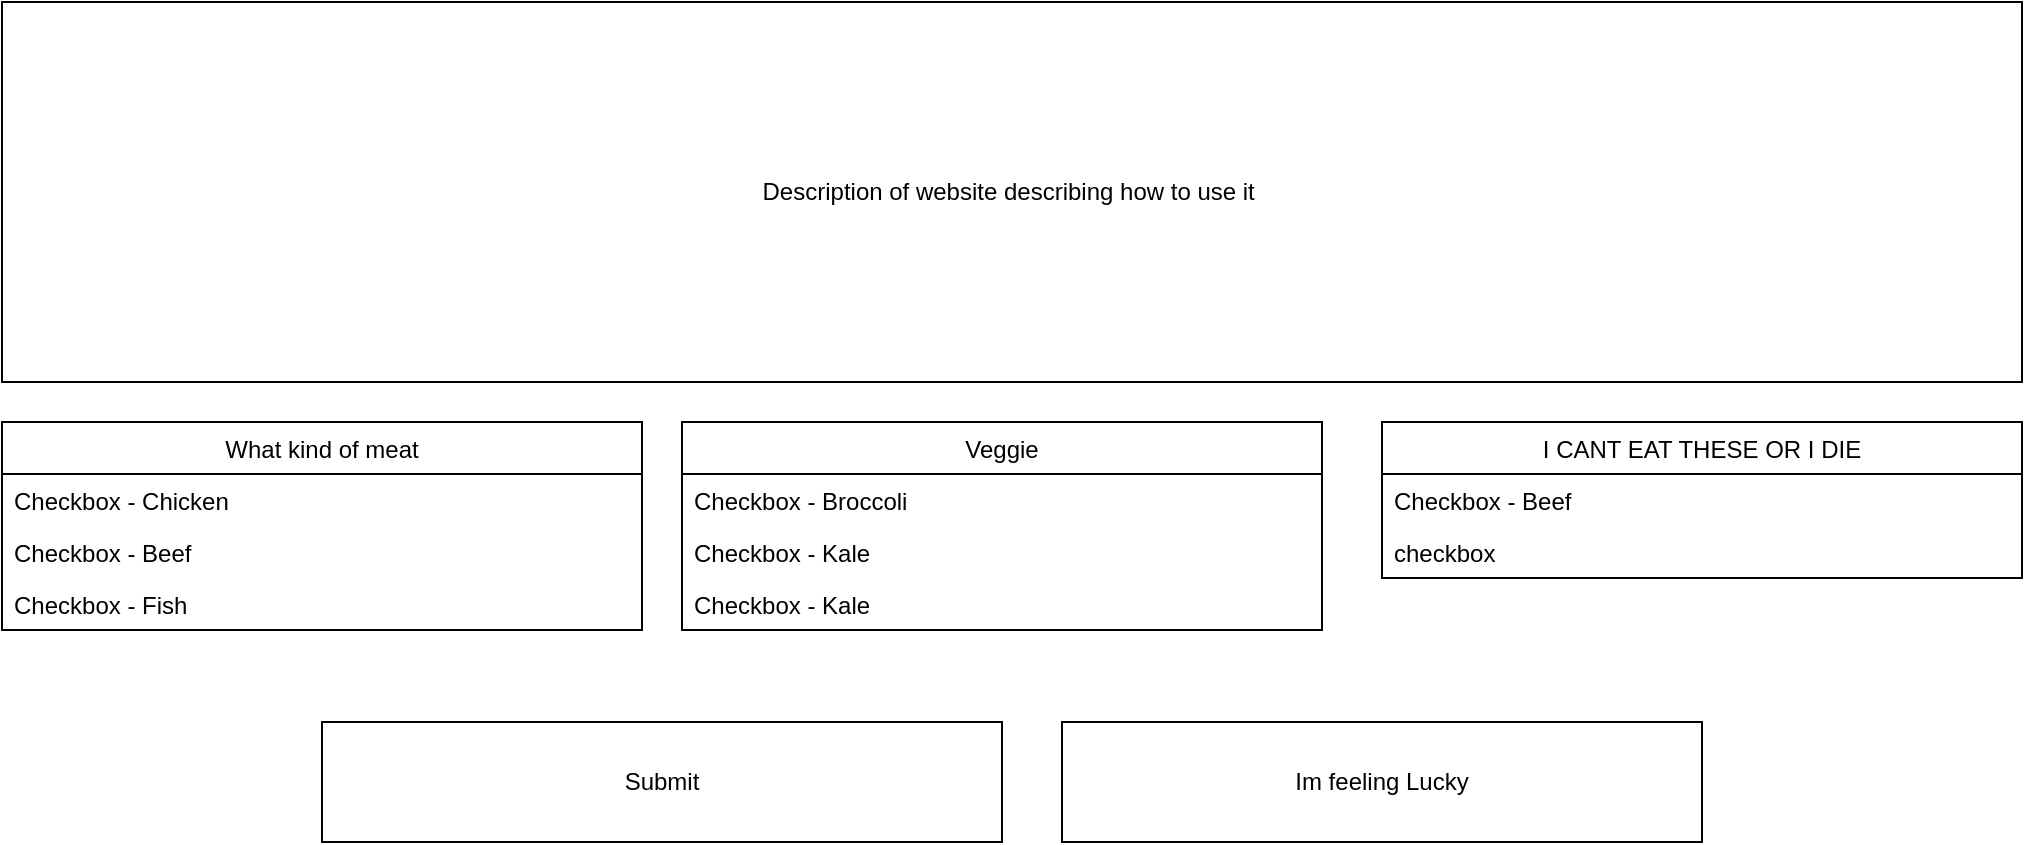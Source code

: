 <mxfile version="15.1.4" type="device"><diagram id="DWiGpoR5rMBjbHvwm3qM" name="Page-1"><mxGraphModel dx="1422" dy="794" grid="1" gridSize="10" guides="1" tooltips="1" connect="1" arrows="1" fold="1" page="1" pageScale="1" pageWidth="850" pageHeight="1100" math="0" shadow="0"><root><mxCell id="0"/><mxCell id="1" parent="0"/><mxCell id="1JV6x0tj9h2TNDdt9leE-6" value="What kind of meat" style="swimlane;fontStyle=0;childLayout=stackLayout;horizontal=1;startSize=26;horizontalStack=0;resizeParent=1;resizeParentMax=0;resizeLast=0;collapsible=1;marginBottom=0;" vertex="1" parent="1"><mxGeometry x="30" y="300" width="320" height="104" as="geometry"/></mxCell><mxCell id="1JV6x0tj9h2TNDdt9leE-7" value="Checkbox - Chicken" style="text;strokeColor=none;fillColor=none;align=left;verticalAlign=top;spacingLeft=4;spacingRight=4;overflow=hidden;rotatable=0;points=[[0,0.5],[1,0.5]];portConstraint=eastwest;" vertex="1" parent="1JV6x0tj9h2TNDdt9leE-6"><mxGeometry y="26" width="320" height="26" as="geometry"/></mxCell><mxCell id="1JV6x0tj9h2TNDdt9leE-8" value="Checkbox - Beef" style="text;strokeColor=none;fillColor=none;align=left;verticalAlign=top;spacingLeft=4;spacingRight=4;overflow=hidden;rotatable=0;points=[[0,0.5],[1,0.5]];portConstraint=eastwest;" vertex="1" parent="1JV6x0tj9h2TNDdt9leE-6"><mxGeometry y="52" width="320" height="26" as="geometry"/></mxCell><mxCell id="1JV6x0tj9h2TNDdt9leE-9" value="Checkbox - Fish" style="text;strokeColor=none;fillColor=none;align=left;verticalAlign=top;spacingLeft=4;spacingRight=4;overflow=hidden;rotatable=0;points=[[0,0.5],[1,0.5]];portConstraint=eastwest;" vertex="1" parent="1JV6x0tj9h2TNDdt9leE-6"><mxGeometry y="78" width="320" height="26" as="geometry"/></mxCell><mxCell id="1JV6x0tj9h2TNDdt9leE-10" value="Veggie" style="swimlane;fontStyle=0;childLayout=stackLayout;horizontal=1;startSize=26;horizontalStack=0;resizeParent=1;resizeParentMax=0;resizeLast=0;collapsible=1;marginBottom=0;" vertex="1" parent="1"><mxGeometry x="370" y="300" width="320" height="104" as="geometry"/></mxCell><mxCell id="1JV6x0tj9h2TNDdt9leE-11" value="Checkbox - Broccoli" style="text;strokeColor=none;fillColor=none;align=left;verticalAlign=top;spacingLeft=4;spacingRight=4;overflow=hidden;rotatable=0;points=[[0,0.5],[1,0.5]];portConstraint=eastwest;" vertex="1" parent="1JV6x0tj9h2TNDdt9leE-10"><mxGeometry y="26" width="320" height="26" as="geometry"/></mxCell><mxCell id="1JV6x0tj9h2TNDdt9leE-12" value="Checkbox - Kale" style="text;strokeColor=none;fillColor=none;align=left;verticalAlign=top;spacingLeft=4;spacingRight=4;overflow=hidden;rotatable=0;points=[[0,0.5],[1,0.5]];portConstraint=eastwest;" vertex="1" parent="1JV6x0tj9h2TNDdt9leE-10"><mxGeometry y="52" width="320" height="26" as="geometry"/></mxCell><mxCell id="1JV6x0tj9h2TNDdt9leE-13" value="Checkbox - Kale" style="text;strokeColor=none;fillColor=none;align=left;verticalAlign=top;spacingLeft=4;spacingRight=4;overflow=hidden;rotatable=0;points=[[0,0.5],[1,0.5]];portConstraint=eastwest;" vertex="1" parent="1JV6x0tj9h2TNDdt9leE-10"><mxGeometry y="78" width="320" height="26" as="geometry"/></mxCell><mxCell id="1JV6x0tj9h2TNDdt9leE-14" value="I CANT EAT THESE OR I DIE" style="swimlane;fontStyle=0;childLayout=stackLayout;horizontal=1;startSize=26;horizontalStack=0;resizeParent=1;resizeParentMax=0;resizeLast=0;collapsible=1;marginBottom=0;" vertex="1" parent="1"><mxGeometry x="720" y="300" width="320" height="78" as="geometry"/></mxCell><mxCell id="1JV6x0tj9h2TNDdt9leE-16" value="Checkbox - Beef" style="text;strokeColor=none;fillColor=none;align=left;verticalAlign=top;spacingLeft=4;spacingRight=4;overflow=hidden;rotatable=0;points=[[0,0.5],[1,0.5]];portConstraint=eastwest;" vertex="1" parent="1JV6x0tj9h2TNDdt9leE-14"><mxGeometry y="26" width="320" height="26" as="geometry"/></mxCell><mxCell id="1JV6x0tj9h2TNDdt9leE-17" value="checkbox" style="text;strokeColor=none;fillColor=none;align=left;verticalAlign=top;spacingLeft=4;spacingRight=4;overflow=hidden;rotatable=0;points=[[0,0.5],[1,0.5]];portConstraint=eastwest;" vertex="1" parent="1JV6x0tj9h2TNDdt9leE-14"><mxGeometry y="52" width="320" height="26" as="geometry"/></mxCell><mxCell id="1JV6x0tj9h2TNDdt9leE-18" value="Description of website describing how to use it&amp;nbsp;" style="rounded=0;whiteSpace=wrap;html=1;" vertex="1" parent="1"><mxGeometry x="30" y="90" width="1010" height="190" as="geometry"/></mxCell><mxCell id="1JV6x0tj9h2TNDdt9leE-19" value="Submit" style="rounded=0;whiteSpace=wrap;html=1;" vertex="1" parent="1"><mxGeometry x="190" y="450" width="340" height="60" as="geometry"/></mxCell><mxCell id="1JV6x0tj9h2TNDdt9leE-20" value="Im feeling Lucky" style="rounded=0;whiteSpace=wrap;html=1;" vertex="1" parent="1"><mxGeometry x="560" y="450" width="320" height="60" as="geometry"/></mxCell></root></mxGraphModel></diagram></mxfile>